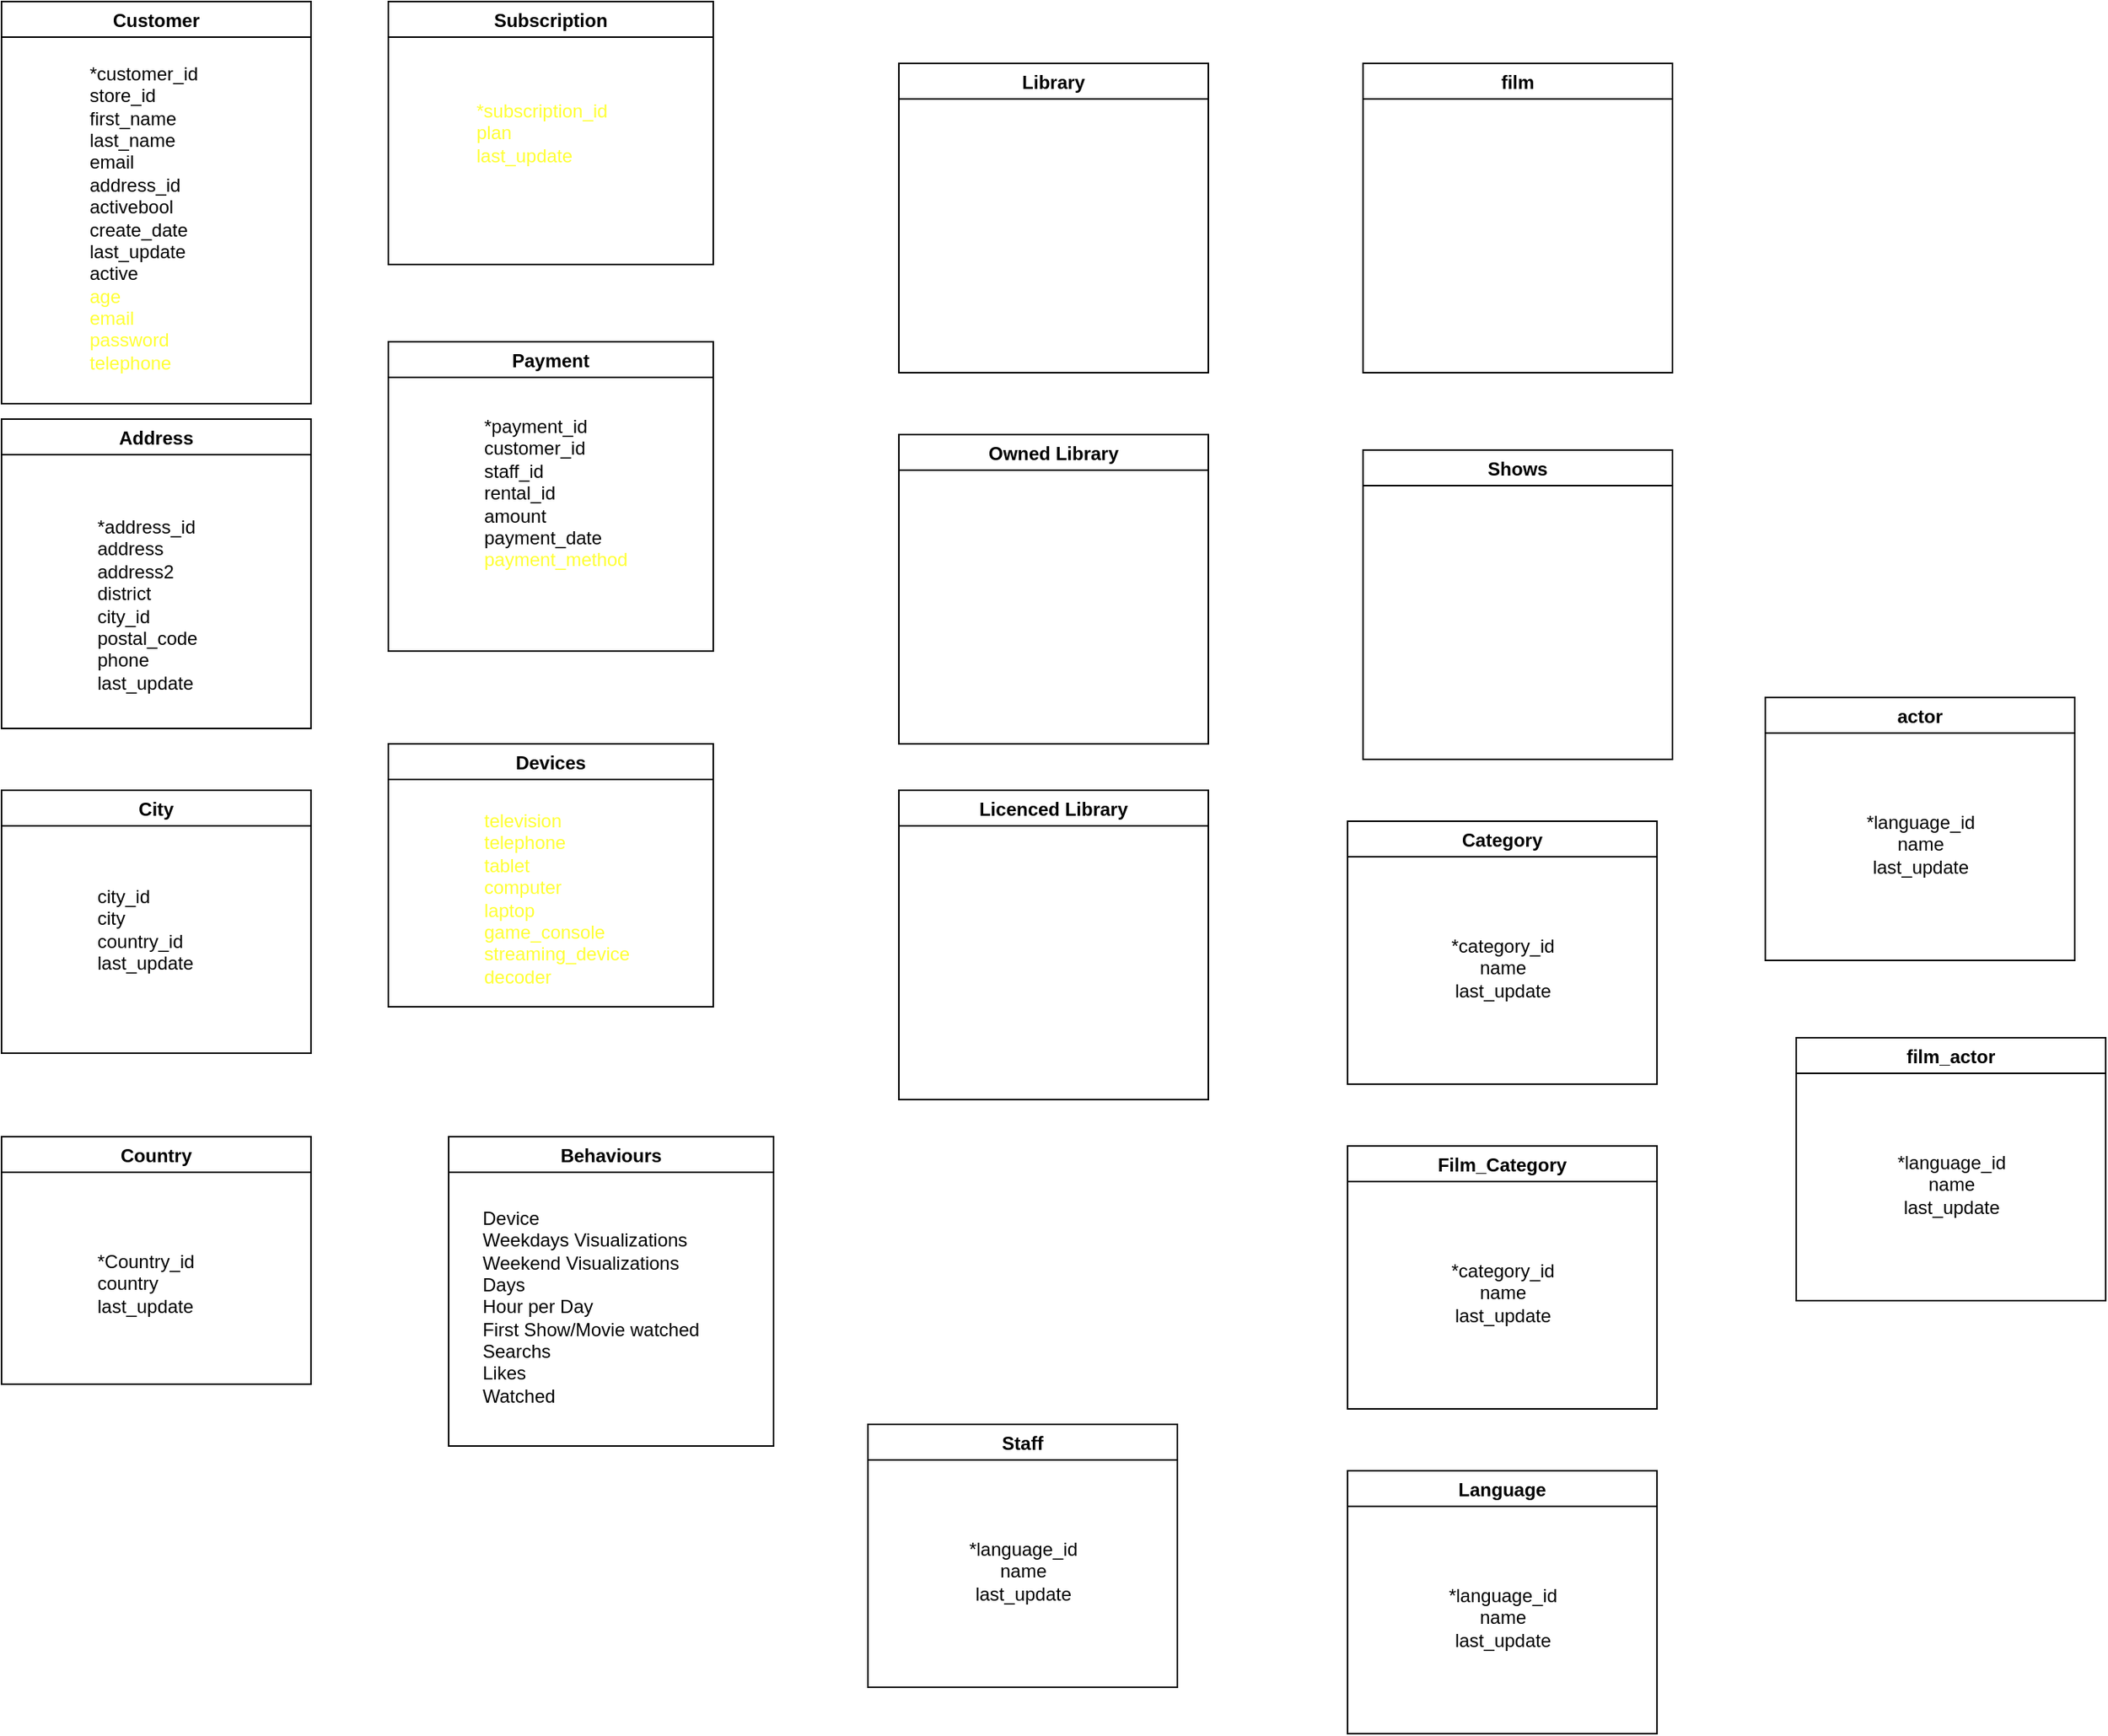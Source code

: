 <mxfile version="17.4.6" type="github">
  <diagram id="TtP-CfeIA3QvMqHtvhTb" name="Page-1">
    <mxGraphModel dx="439" dy="1587" grid="1" gridSize="10" guides="1" tooltips="1" connect="1" arrows="1" fold="1" page="1" pageScale="1" pageWidth="827" pageHeight="1169" math="0" shadow="0">
      <root>
        <mxCell id="0" />
        <mxCell id="1" parent="0" />
        <mxCell id="HzS_BnhPK9T8P5cMP2ur-19" value="Address" style="swimlane;" parent="1" vertex="1">
          <mxGeometry x="20" y="120" width="200" height="200" as="geometry" />
        </mxCell>
        <mxCell id="HzS_BnhPK9T8P5cMP2ur-32" value="*address_id&lt;br&gt;address&lt;br&gt;address2&lt;br&gt;district&lt;br&gt;city_id&lt;br&gt;postal_code&lt;br&gt;phone&lt;br&gt;last_update" style="text;html=1;align=left;verticalAlign=middle;resizable=0;points=[];autosize=1;strokeColor=none;fillColor=none;" parent="HzS_BnhPK9T8P5cMP2ur-19" vertex="1">
          <mxGeometry x="60" y="60" width="80" height="120" as="geometry" />
        </mxCell>
        <mxCell id="HzS_BnhPK9T8P5cMP2ur-21" value="Country" style="swimlane;startSize=23;" parent="1" vertex="1">
          <mxGeometry x="20" y="584" width="200" height="160" as="geometry" />
        </mxCell>
        <mxCell id="HzS_BnhPK9T8P5cMP2ur-35" value="*Country_id&lt;br&gt;country&lt;br&gt;last_update" style="text;html=1;align=left;verticalAlign=middle;resizable=0;points=[];autosize=1;strokeColor=none;fillColor=none;" parent="HzS_BnhPK9T8P5cMP2ur-21" vertex="1">
          <mxGeometry x="60" y="70" width="80" height="50" as="geometry" />
        </mxCell>
        <mxCell id="HzS_BnhPK9T8P5cMP2ur-30" value="Library" style="swimlane;startSize=23;" parent="1" vertex="1">
          <mxGeometry x="600" y="-110" width="200" height="200" as="geometry" />
        </mxCell>
        <mxCell id="HzS_BnhPK9T8P5cMP2ur-18" value="Customer" style="swimlane;align=center;" parent="1" vertex="1">
          <mxGeometry x="20" y="-150" width="200" height="260" as="geometry" />
        </mxCell>
        <mxCell id="HzS_BnhPK9T8P5cMP2ur-31" value="*customer_id&lt;br&gt;store_id&lt;br&gt;first_name&lt;br&gt;last_name&lt;br&gt;email&lt;br&gt;address_id&lt;br&gt;activebool&lt;br&gt;create_date&lt;br&gt;last_update&lt;br&gt;active&lt;br&gt;&lt;font color=&quot;#ffff33&quot;&gt;age&lt;br&gt;email&lt;br&gt;password&lt;br&gt;telephone&lt;/font&gt;" style="text;html=1;align=left;verticalAlign=middle;resizable=0;points=[];autosize=1;strokeColor=none;fillColor=none;rotation=0;" parent="HzS_BnhPK9T8P5cMP2ur-18" vertex="1">
          <mxGeometry x="55" y="40" width="90" height="200" as="geometry" />
        </mxCell>
        <mxCell id="HzS_BnhPK9T8P5cMP2ur-24" value="Devices" style="swimlane;startSize=23;" parent="1" vertex="1">
          <mxGeometry x="270" y="330" width="210" height="170" as="geometry" />
        </mxCell>
        <mxCell id="pAm7fmLb9yArs0JBZIK8-22" value="television&lt;br&gt;telephone&lt;br&gt;tablet&lt;br&gt;computer&lt;br&gt;laptop&lt;br&gt;game_console&lt;br&gt;streaming_device&lt;br&gt;decoder" style="text;html=1;align=left;verticalAlign=middle;resizable=0;points=[];autosize=1;strokeColor=none;fillColor=none;fontColor=#FFFF33;" vertex="1" parent="HzS_BnhPK9T8P5cMP2ur-24">
          <mxGeometry x="60" y="40" width="110" height="120" as="geometry" />
        </mxCell>
        <mxCell id="HzS_BnhPK9T8P5cMP2ur-20" value="City" style="swimlane;startSize=23;" parent="1" vertex="1">
          <mxGeometry x="20" y="360" width="200" height="170" as="geometry" />
        </mxCell>
        <mxCell id="HzS_BnhPK9T8P5cMP2ur-33" value="city_id&lt;br&gt;city&lt;br&gt;country_id&lt;br&gt;last_update" style="text;html=1;align=left;verticalAlign=middle;resizable=0;points=[];autosize=1;strokeColor=none;fillColor=none;" parent="HzS_BnhPK9T8P5cMP2ur-20" vertex="1">
          <mxGeometry x="60" y="60" width="80" height="60" as="geometry" />
        </mxCell>
        <mxCell id="HzS_BnhPK9T8P5cMP2ur-22" value="Subscription" style="swimlane;startSize=23;" parent="1" vertex="1">
          <mxGeometry x="270" y="-150" width="210" height="170" as="geometry" />
        </mxCell>
        <mxCell id="pAm7fmLb9yArs0JBZIK8-20" value="*subscription_id&lt;br&gt;plan&lt;br&gt;last_update" style="text;html=1;align=left;verticalAlign=middle;resizable=0;points=[];autosize=1;strokeColor=none;fillColor=none;fontColor=#FFFF33;" vertex="1" parent="HzS_BnhPK9T8P5cMP2ur-22">
          <mxGeometry x="55" y="60" width="100" height="50" as="geometry" />
        </mxCell>
        <mxCell id="HzS_BnhPK9T8P5cMP2ur-23" value="Payment" style="swimlane;startSize=23;" parent="1" vertex="1">
          <mxGeometry x="270" y="70" width="210" height="200" as="geometry" />
        </mxCell>
        <mxCell id="HzS_BnhPK9T8P5cMP2ur-36" value="*payment_id&lt;br&gt;customer_id&lt;br&gt;&lt;div&gt;&lt;span&gt;staff_id&lt;/span&gt;&lt;/div&gt;rental_id&lt;br&gt;amount&lt;br&gt;payment_date&lt;br&gt;&lt;div&gt;&lt;font color=&quot;#ffff33&quot;&gt;payment_method&lt;/font&gt;&lt;/div&gt;&lt;div&gt;&lt;br&gt;&lt;/div&gt;" style="text;html=1;align=left;verticalAlign=middle;resizable=0;points=[];autosize=1;strokeColor=none;fillColor=none;" parent="HzS_BnhPK9T8P5cMP2ur-23" vertex="1">
          <mxGeometry x="60" y="45" width="110" height="120" as="geometry" />
        </mxCell>
        <mxCell id="pAm7fmLb9yArs0JBZIK8-1" value="Behaviours" style="swimlane;startSize=23;" vertex="1" parent="1">
          <mxGeometry x="309" y="584" width="210" height="200" as="geometry" />
        </mxCell>
        <mxCell id="pAm7fmLb9yArs0JBZIK8-2" value="Device&lt;br&gt;Weekdays Visualizations&lt;br&gt;Weekend Visualizations&lt;br&gt;Days&lt;br&gt;Hour per Day&lt;br&gt;First Show/Movie watched&lt;br&gt;Searchs&lt;br&gt;Likes&lt;br&gt;Watched" style="text;html=1;align=left;verticalAlign=middle;resizable=0;points=[];autosize=1;strokeColor=none;fillColor=none;" vertex="1" parent="pAm7fmLb9yArs0JBZIK8-1">
          <mxGeometry x="20" y="45" width="160" height="130" as="geometry" />
        </mxCell>
        <object label="Owned Library" id="pAm7fmLb9yArs0JBZIK8-3">
          <mxCell style="swimlane;startSize=23;" vertex="1" parent="1">
            <mxGeometry x="600" y="130" width="200" height="200" as="geometry">
              <mxRectangle x="730" y="280" width="70" height="23" as="alternateBounds" />
            </mxGeometry>
          </mxCell>
        </object>
        <object label="Licenced Library" id="pAm7fmLb9yArs0JBZIK8-4">
          <mxCell style="swimlane;startSize=23;" vertex="1" parent="1">
            <mxGeometry x="600" y="360" width="200" height="200" as="geometry">
              <mxRectangle x="730" y="280" width="70" height="23" as="alternateBounds" />
            </mxGeometry>
          </mxCell>
        </object>
        <object label="film" id="pAm7fmLb9yArs0JBZIK8-6">
          <mxCell style="swimlane;startSize=23;" vertex="1" parent="1">
            <mxGeometry x="900" y="-110" width="200" height="200" as="geometry">
              <mxRectangle x="730" y="280" width="70" height="23" as="alternateBounds" />
            </mxGeometry>
          </mxCell>
        </object>
        <object label="Shows" id="pAm7fmLb9yArs0JBZIK8-7">
          <mxCell style="swimlane;startSize=23;" vertex="1" parent="1">
            <mxGeometry x="900" y="140" width="200" height="200" as="geometry">
              <mxRectangle x="730" y="280" width="70" height="23" as="alternateBounds" />
            </mxGeometry>
          </mxCell>
        </object>
        <object label="Category" id="pAm7fmLb9yArs0JBZIK8-8">
          <mxCell style="swimlane;startSize=23;" vertex="1" parent="1">
            <mxGeometry x="890" y="380" width="200" height="170" as="geometry">
              <mxRectangle x="730" y="280" width="70" height="23" as="alternateBounds" />
            </mxGeometry>
          </mxCell>
        </object>
        <mxCell id="pAm7fmLb9yArs0JBZIK8-9" value="*category_id&lt;br&gt;name&lt;br&gt;last_update" style="text;html=1;align=center;verticalAlign=middle;resizable=0;points=[];autosize=1;strokeColor=none;fillColor=none;" vertex="1" parent="pAm7fmLb9yArs0JBZIK8-8">
          <mxGeometry x="60" y="70" width="80" height="50" as="geometry" />
        </mxCell>
        <object label="Film_Category" id="pAm7fmLb9yArs0JBZIK8-10">
          <mxCell style="swimlane;startSize=23;" vertex="1" parent="1">
            <mxGeometry x="890" y="590" width="200" height="170" as="geometry">
              <mxRectangle x="730" y="280" width="70" height="23" as="alternateBounds" />
            </mxGeometry>
          </mxCell>
        </object>
        <mxCell id="pAm7fmLb9yArs0JBZIK8-11" value="*category_id&lt;br&gt;name&lt;br&gt;last_update" style="text;html=1;align=center;verticalAlign=middle;resizable=0;points=[];autosize=1;strokeColor=none;fillColor=none;" vertex="1" parent="pAm7fmLb9yArs0JBZIK8-10">
          <mxGeometry x="60" y="70" width="80" height="50" as="geometry" />
        </mxCell>
        <object label="Language" id="pAm7fmLb9yArs0JBZIK8-12">
          <mxCell style="swimlane;startSize=23;" vertex="1" parent="1">
            <mxGeometry x="890" y="800" width="200" height="170" as="geometry">
              <mxRectangle x="730" y="280" width="70" height="23" as="alternateBounds" />
            </mxGeometry>
          </mxCell>
        </object>
        <mxCell id="pAm7fmLb9yArs0JBZIK8-13" value="*language_id&lt;br&gt;name&lt;br&gt;last_update" style="text;html=1;align=center;verticalAlign=middle;resizable=0;points=[];autosize=1;strokeColor=none;fillColor=none;" vertex="1" parent="pAm7fmLb9yArs0JBZIK8-12">
          <mxGeometry x="55" y="70" width="90" height="50" as="geometry" />
        </mxCell>
        <object label="Staff" id="pAm7fmLb9yArs0JBZIK8-14">
          <mxCell style="swimlane;startSize=23;" vertex="1" parent="1">
            <mxGeometry x="580" y="770" width="200" height="170" as="geometry">
              <mxRectangle x="730" y="280" width="70" height="23" as="alternateBounds" />
            </mxGeometry>
          </mxCell>
        </object>
        <mxCell id="pAm7fmLb9yArs0JBZIK8-15" value="*language_id&lt;br&gt;name&lt;br&gt;last_update" style="text;html=1;align=center;verticalAlign=middle;resizable=0;points=[];autosize=1;strokeColor=none;fillColor=none;" vertex="1" parent="pAm7fmLb9yArs0JBZIK8-14">
          <mxGeometry x="55" y="70" width="90" height="50" as="geometry" />
        </mxCell>
        <object label="film_actor" id="pAm7fmLb9yArs0JBZIK8-16">
          <mxCell style="swimlane;startSize=23;" vertex="1" parent="1">
            <mxGeometry x="1180" y="520" width="200" height="170" as="geometry">
              <mxRectangle x="730" y="280" width="70" height="23" as="alternateBounds" />
            </mxGeometry>
          </mxCell>
        </object>
        <mxCell id="pAm7fmLb9yArs0JBZIK8-17" value="*language_id&lt;br&gt;name&lt;br&gt;last_update" style="text;html=1;align=center;verticalAlign=middle;resizable=0;points=[];autosize=1;strokeColor=none;fillColor=none;" vertex="1" parent="pAm7fmLb9yArs0JBZIK8-16">
          <mxGeometry x="55" y="70" width="90" height="50" as="geometry" />
        </mxCell>
        <object label="actor" id="pAm7fmLb9yArs0JBZIK8-18">
          <mxCell style="swimlane;startSize=23;" vertex="1" parent="1">
            <mxGeometry x="1160" y="300" width="200" height="170" as="geometry">
              <mxRectangle x="730" y="280" width="70" height="23" as="alternateBounds" />
            </mxGeometry>
          </mxCell>
        </object>
        <mxCell id="pAm7fmLb9yArs0JBZIK8-19" value="*language_id&lt;br&gt;name&lt;br&gt;last_update" style="text;html=1;align=center;verticalAlign=middle;resizable=0;points=[];autosize=1;strokeColor=none;fillColor=none;" vertex="1" parent="pAm7fmLb9yArs0JBZIK8-18">
          <mxGeometry x="55" y="70" width="90" height="50" as="geometry" />
        </mxCell>
      </root>
    </mxGraphModel>
  </diagram>
</mxfile>
